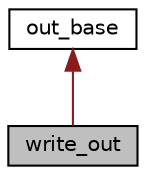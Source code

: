 digraph "write_out"
{
  edge [fontname="Helvetica",fontsize="10",labelfontname="Helvetica",labelfontsize="10"];
  node [fontname="Helvetica",fontsize="10",shape=record];
  Node1 [label="write_out",height=0.2,width=0.4,color="black", fillcolor="grey75", style="filled", fontcolor="black"];
  Node2 -> Node1 [dir="back",color="firebrick4",fontsize="10",style="solid"];
  Node2 [label="out_base",height=0.2,width=0.4,color="black", fillcolor="white", style="filled",URL="$classout__base.html"];
}
